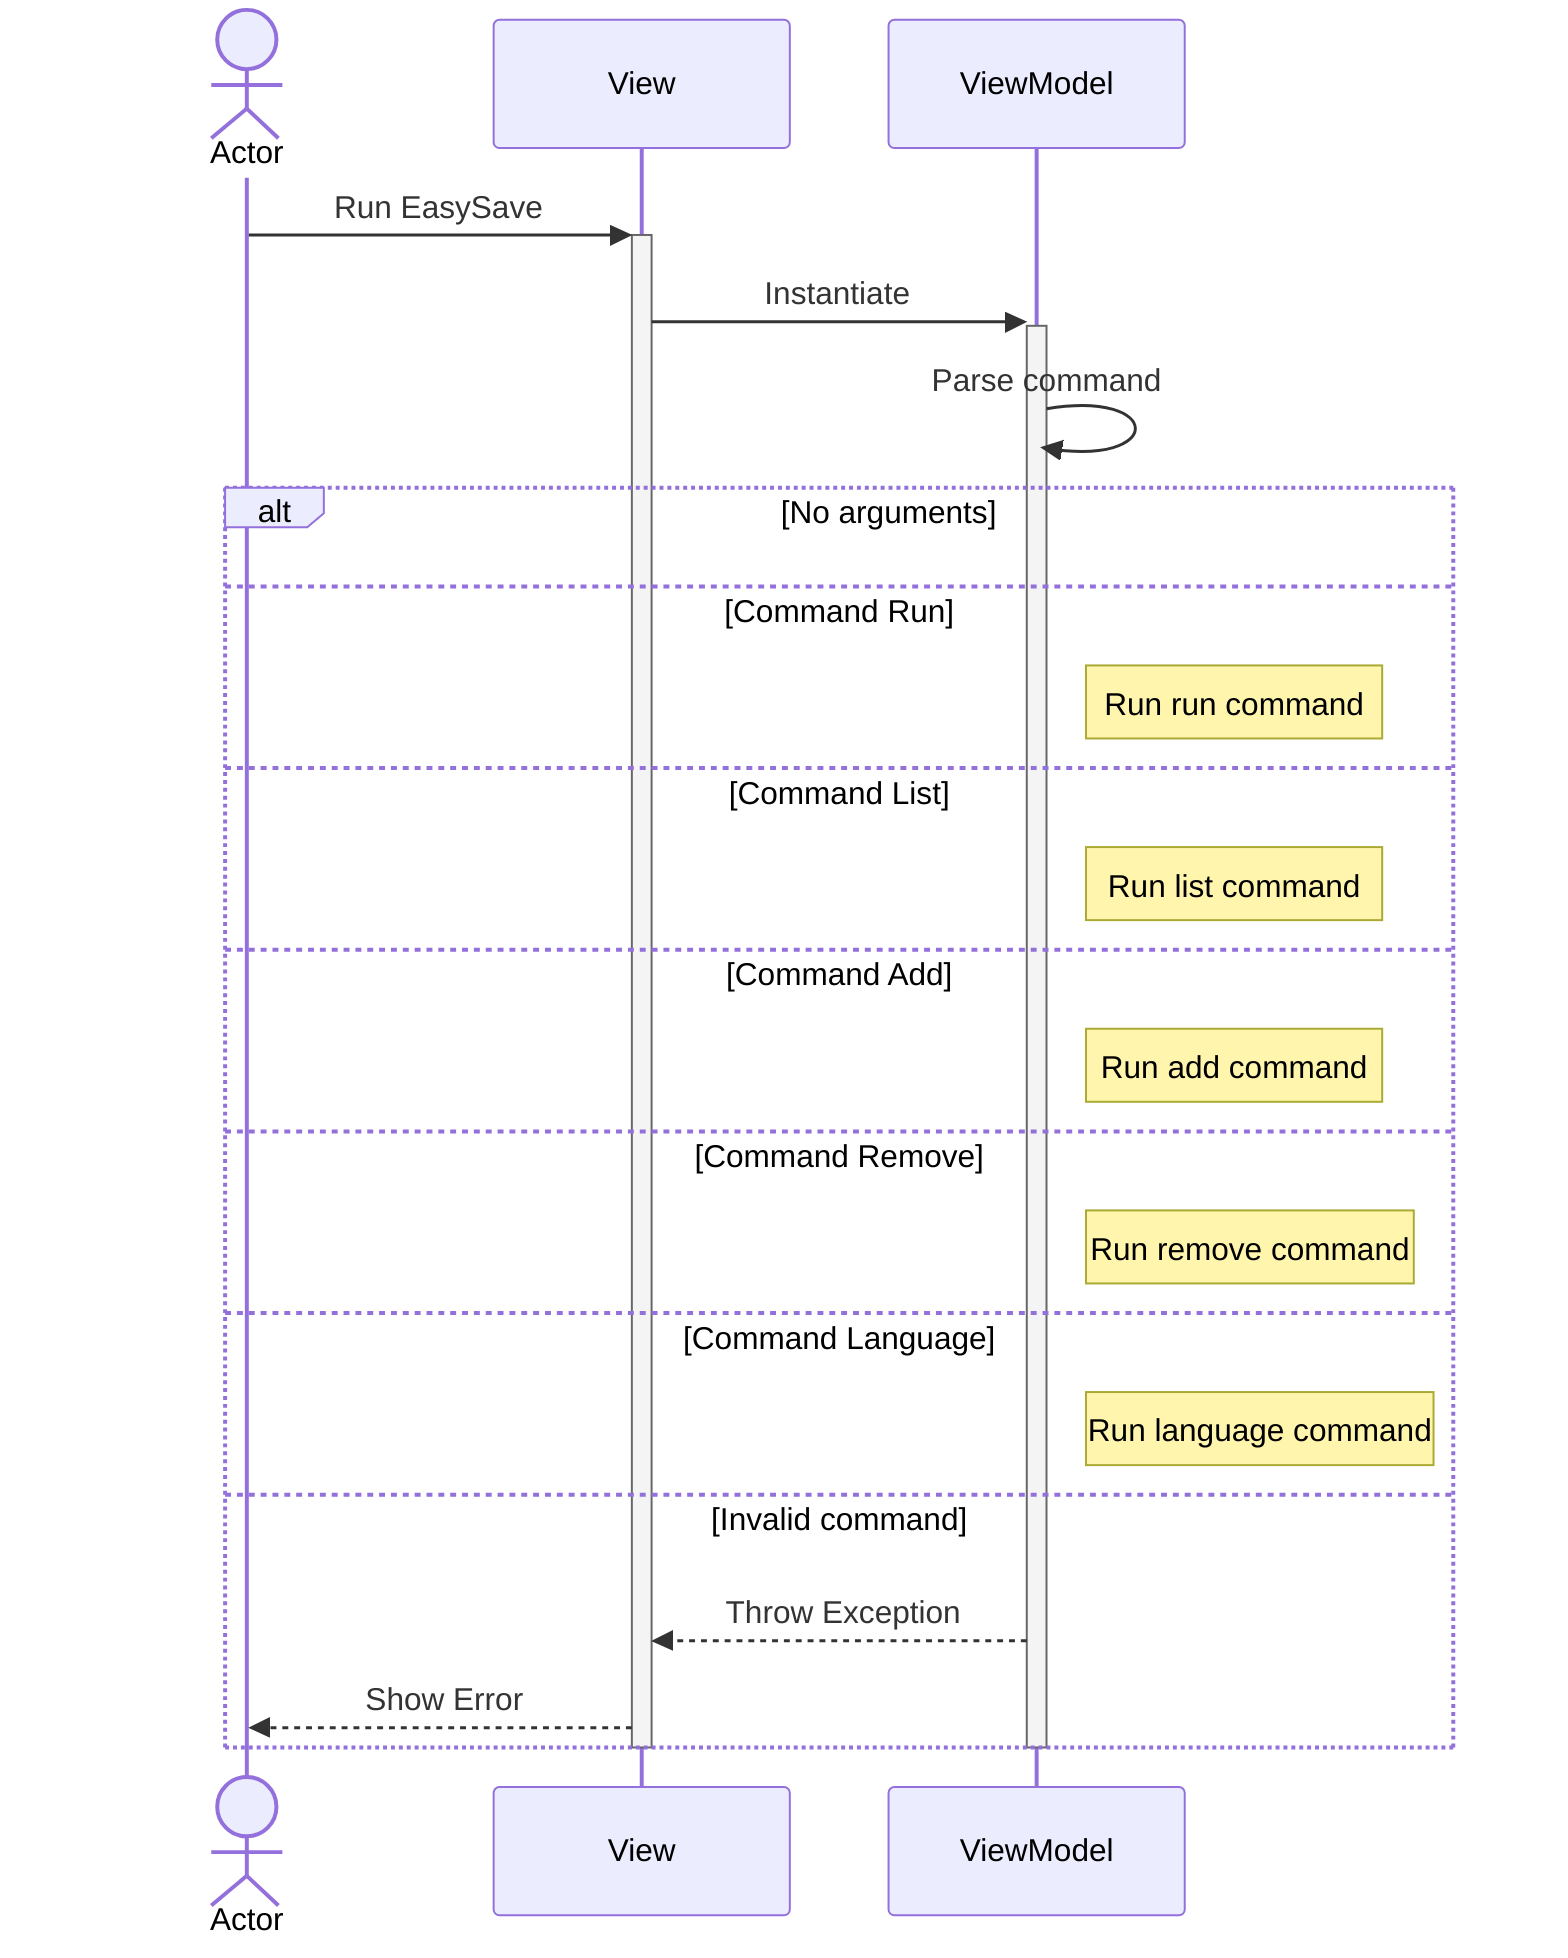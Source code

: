 sequenceDiagram
  actor a as Actor
  participant v as View
  participant vm as ViewModel

  a ->>+v: Run EasySave
  v ->>+vm: Instantiate
  vm ->> vm: Parse command
  alt No arguments
                    
  else Command Run
    note right of vm: Run run command
  else Command List 
    note right of vm: Run list command
  else Command Add
    note right of vm: Run add command
  else Command Remove
    note right of vm: Run remove command
  else Command Language
    note right of vm: Run language command
  else Invalid command 
    vm -->> v: Throw Exception
    v -->> a: Show Error               
  end

  deactivate v
  deactivate vm